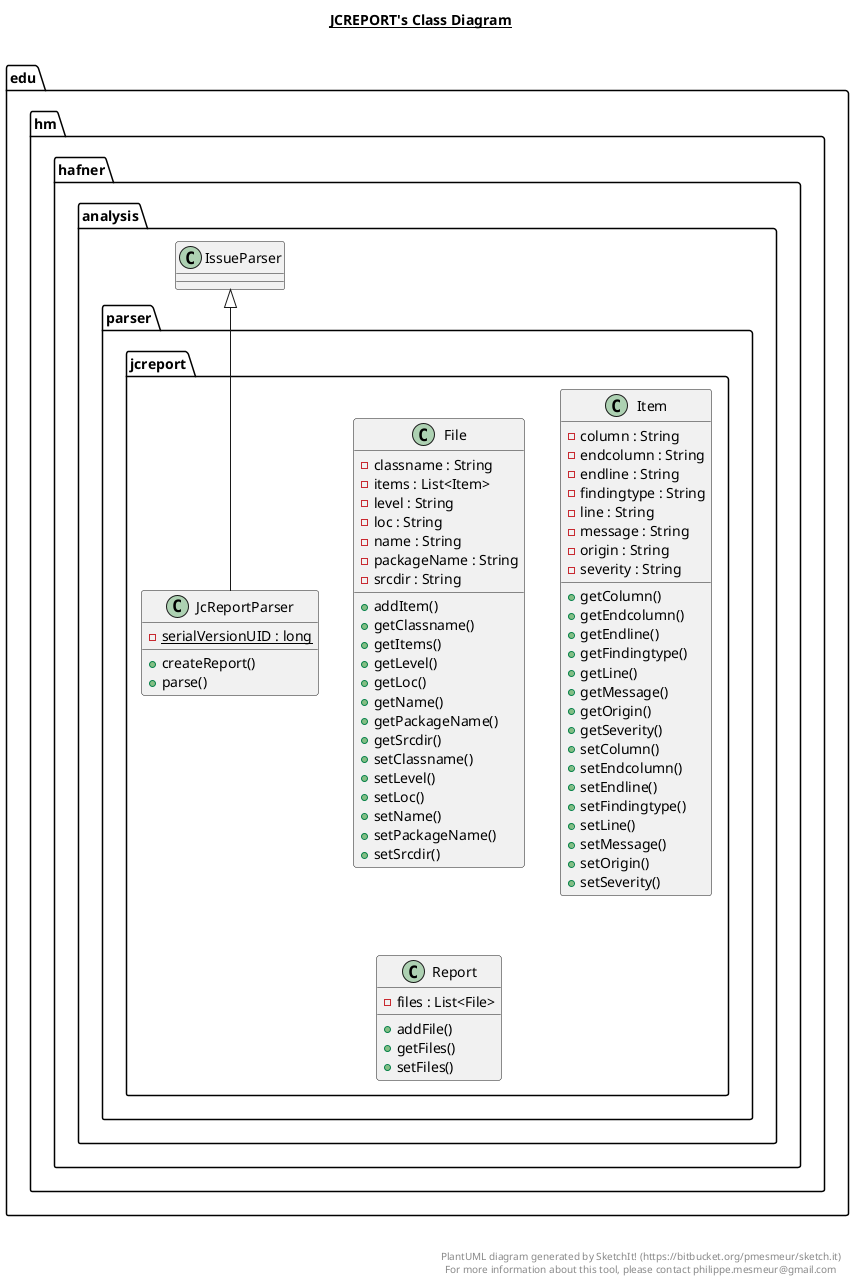 @startuml

title __JCREPORT's Class Diagram__\n

  namespace edu.hm.hafner {
    namespace analysis {
      namespace parser {
        namespace jcreport {
          class edu.hm.hafner.analysis.parser.jcreport.File {
              - classname : String
              - items : List<Item>
              - level : String
              - loc : String
              - name : String
              - packageName : String
              - srcdir : String
              + addItem()
              + getClassname()
              + getItems()
              + getLevel()
              + getLoc()
              + getName()
              + getPackageName()
              + getSrcdir()
              + setClassname()
              + setLevel()
              + setLoc()
              + setName()
              + setPackageName()
              + setSrcdir()
          }
        }
      }
    }
  }
  

  namespace edu.hm.hafner {
    namespace analysis {
      namespace parser {
        namespace jcreport {
          class edu.hm.hafner.analysis.parser.jcreport.Item {
              - column : String
              - endcolumn : String
              - endline : String
              - findingtype : String
              - line : String
              - message : String
              - origin : String
              - severity : String
              + getColumn()
              + getEndcolumn()
              + getEndline()
              + getFindingtype()
              + getLine()
              + getMessage()
              + getOrigin()
              + getSeverity()
              + setColumn()
              + setEndcolumn()
              + setEndline()
              + setFindingtype()
              + setLine()
              + setMessage()
              + setOrigin()
              + setSeverity()
          }
        }
      }
    }
  }
  

  namespace edu.hm.hafner {
    namespace analysis {
      namespace parser {
        namespace jcreport {
          class edu.hm.hafner.analysis.parser.jcreport.JcReportParser {
              {static} - serialVersionUID : long
              + createReport()
              + parse()
          }
        }
      }
    }
  }
  

  namespace edu.hm.hafner {
    namespace analysis {
      namespace parser {
        namespace jcreport {
          class edu.hm.hafner.analysis.parser.jcreport.Report {
              - files : List<File>
              + addFile()
              + getFiles()
              + setFiles()
          }
        }
      }
    }
  }
  

  edu.hm.hafner.analysis.parser.jcreport.JcReportParser -up-|> edu.hm.hafner.analysis.IssueParser


right footer


PlantUML diagram generated by SketchIt! (https://bitbucket.org/pmesmeur/sketch.it)
For more information about this tool, please contact philippe.mesmeur@gmail.com
endfooter

@enduml
